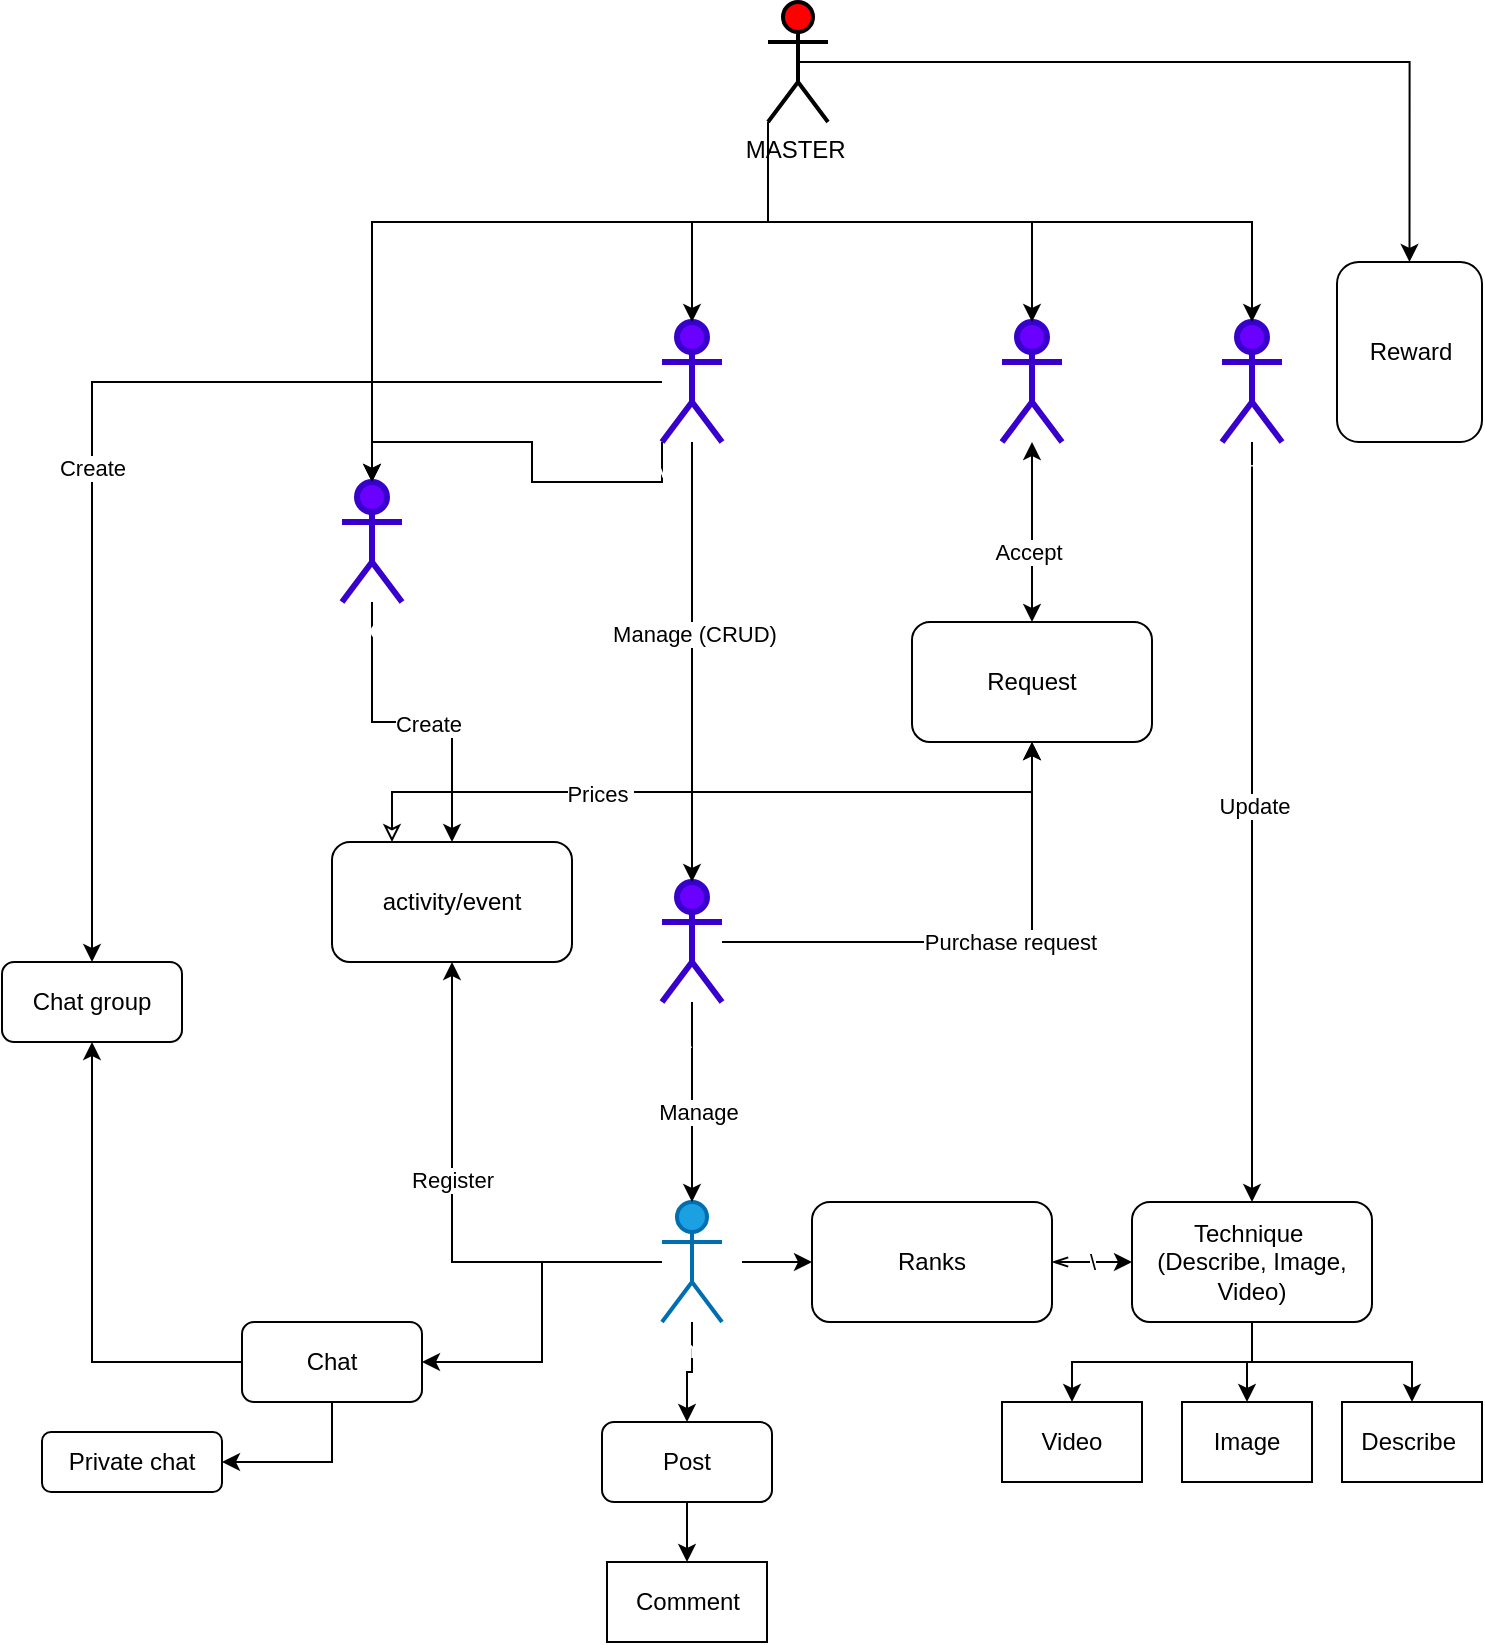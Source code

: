 <mxfile version="24.7.17">
  <diagram name="Page-1" id="5swjjxj_3Wt_qUozXZRy">
    <mxGraphModel dx="1884" dy="2" grid="1" gridSize="10" guides="1" tooltips="1" connect="1" arrows="1" fold="1" page="1" pageScale="1" pageWidth="850" pageHeight="1100" math="0" shadow="0">
      <root>
        <mxCell id="0" />
        <mxCell id="1" parent="0" />
        <mxCell id="I-rz6IewuSnhswJpcsk6-21" style="edgeStyle=orthogonalEdgeStyle;rounded=0;orthogonalLoop=1;jettySize=auto;html=1;entryX=0.5;entryY=1;entryDx=0;entryDy=0;" edge="1" parent="1" source="I-rz6IewuSnhswJpcsk6-1" target="I-rz6IewuSnhswJpcsk6-8">
          <mxGeometry relative="1" as="geometry" />
        </mxCell>
        <mxCell id="I-rz6IewuSnhswJpcsk6-67" value="Register" style="edgeLabel;html=1;align=center;verticalAlign=middle;resizable=0;points=[];" vertex="1" connectable="0" parent="I-rz6IewuSnhswJpcsk6-21">
          <mxGeometry x="0.15" relative="1" as="geometry">
            <mxPoint as="offset" />
          </mxGeometry>
        </mxCell>
        <mxCell id="I-rz6IewuSnhswJpcsk6-22" style="edgeStyle=orthogonalEdgeStyle;rounded=0;orthogonalLoop=1;jettySize=auto;html=1;entryX=0.5;entryY=0;entryDx=0;entryDy=0;" edge="1" parent="1" source="I-rz6IewuSnhswJpcsk6-1" target="I-rz6IewuSnhswJpcsk6-7">
          <mxGeometry relative="1" as="geometry" />
        </mxCell>
        <mxCell id="I-rz6IewuSnhswJpcsk6-23" style="edgeStyle=orthogonalEdgeStyle;rounded=0;orthogonalLoop=1;jettySize=auto;html=1;entryX=0;entryY=0.5;entryDx=0;entryDy=0;" edge="1" parent="1" target="I-rz6IewuSnhswJpcsk6-13">
          <mxGeometry relative="1" as="geometry">
            <mxPoint x="430" y="1820" as="sourcePoint" />
          </mxGeometry>
        </mxCell>
        <mxCell id="I-rz6IewuSnhswJpcsk6-1" value="Member" style="shape=umlActor;verticalLabelPosition=bottom;verticalAlign=top;html=1;outlineConnect=0;strokeWidth=2;fillColor=#1ba1e2;fontColor=#ffffff;strokeColor=#006EAF;" vertex="1" parent="1">
          <mxGeometry x="390" y="1790" width="30" height="60" as="geometry" />
        </mxCell>
        <mxCell id="I-rz6IewuSnhswJpcsk6-36" style="edgeStyle=orthogonalEdgeStyle;rounded=0;orthogonalLoop=1;jettySize=auto;html=1;exitX=0;exitY=0.5;exitDx=0;exitDy=0;" edge="1" parent="1" source="I-rz6IewuSnhswJpcsk6-6" target="I-rz6IewuSnhswJpcsk6-15">
          <mxGeometry relative="1" as="geometry" />
        </mxCell>
        <mxCell id="I-rz6IewuSnhswJpcsk6-37" style="edgeStyle=orthogonalEdgeStyle;rounded=0;orthogonalLoop=1;jettySize=auto;html=1;exitX=0.5;exitY=1;exitDx=0;exitDy=0;entryX=1;entryY=0.5;entryDx=0;entryDy=0;" edge="1" parent="1" source="I-rz6IewuSnhswJpcsk6-6" target="I-rz6IewuSnhswJpcsk6-16">
          <mxGeometry relative="1" as="geometry" />
        </mxCell>
        <mxCell id="I-rz6IewuSnhswJpcsk6-6" value="Chat" style="rounded=1;whiteSpace=wrap;html=1;gradientColor=none;glass=0;shadow=0;" vertex="1" parent="1">
          <mxGeometry x="180" y="1850" width="90" height="40" as="geometry" />
        </mxCell>
        <mxCell id="I-rz6IewuSnhswJpcsk6-101" style="edgeStyle=orthogonalEdgeStyle;rounded=0;orthogonalLoop=1;jettySize=auto;html=1;exitX=0.5;exitY=1;exitDx=0;exitDy=0;" edge="1" parent="1" source="I-rz6IewuSnhswJpcsk6-7" target="I-rz6IewuSnhswJpcsk6-86">
          <mxGeometry relative="1" as="geometry" />
        </mxCell>
        <mxCell id="I-rz6IewuSnhswJpcsk6-7" value="Post" style="rounded=1;whiteSpace=wrap;html=1;" vertex="1" parent="1">
          <mxGeometry x="360" y="1900" width="85" height="40" as="geometry" />
        </mxCell>
        <mxCell id="I-rz6IewuSnhswJpcsk6-74" style="edgeStyle=orthogonalEdgeStyle;rounded=0;orthogonalLoop=1;jettySize=auto;html=1;startArrow=classic;startFill=0;exitX=0.25;exitY=0;exitDx=0;exitDy=0;" edge="1" parent="1" source="I-rz6IewuSnhswJpcsk6-8" target="I-rz6IewuSnhswJpcsk6-32">
          <mxGeometry relative="1" as="geometry" />
        </mxCell>
        <mxCell id="I-rz6IewuSnhswJpcsk6-75" value="Prices&amp;nbsp;" style="edgeLabel;html=1;align=center;verticalAlign=middle;resizable=0;points=[];" vertex="1" connectable="0" parent="I-rz6IewuSnhswJpcsk6-74">
          <mxGeometry x="-0.306" y="-1" relative="1" as="geometry">
            <mxPoint as="offset" />
          </mxGeometry>
        </mxCell>
        <mxCell id="I-rz6IewuSnhswJpcsk6-8" value="activity/event" style="rounded=1;whiteSpace=wrap;html=1;" vertex="1" parent="1">
          <mxGeometry x="225" y="1610" width="120" height="60" as="geometry" />
        </mxCell>
        <mxCell id="I-rz6IewuSnhswJpcsk6-24" value="\" style="edgeStyle=orthogonalEdgeStyle;rounded=0;orthogonalLoop=1;jettySize=auto;html=1;exitX=1;exitY=0.5;exitDx=0;exitDy=0;endArrow=classic;endFill=1;startArrow=openThin;startFill=0;" edge="1" parent="1" source="I-rz6IewuSnhswJpcsk6-13" target="I-rz6IewuSnhswJpcsk6-40">
          <mxGeometry relative="1" as="geometry">
            <mxPoint x="920" y="1870" as="targetPoint" />
          </mxGeometry>
        </mxCell>
        <mxCell id="I-rz6IewuSnhswJpcsk6-13" value="Ranks" style="rounded=1;whiteSpace=wrap;html=1;" vertex="1" parent="1">
          <mxGeometry x="465" y="1790" width="120" height="60" as="geometry" />
        </mxCell>
        <mxCell id="I-rz6IewuSnhswJpcsk6-15" value="Chat group" style="rounded=1;whiteSpace=wrap;html=1;" vertex="1" parent="1">
          <mxGeometry x="60" y="1670" width="90" height="40" as="geometry" />
        </mxCell>
        <mxCell id="I-rz6IewuSnhswJpcsk6-16" value="Private chat" style="rounded=1;whiteSpace=wrap;html=1;" vertex="1" parent="1">
          <mxGeometry x="80" y="1905" width="90" height="30" as="geometry" />
        </mxCell>
        <mxCell id="I-rz6IewuSnhswJpcsk6-18" style="edgeStyle=orthogonalEdgeStyle;rounded=0;orthogonalLoop=1;jettySize=auto;html=1;entryX=1;entryY=0.5;entryDx=0;entryDy=0;" edge="1" parent="1" source="I-rz6IewuSnhswJpcsk6-1" target="I-rz6IewuSnhswJpcsk6-6">
          <mxGeometry relative="1" as="geometry">
            <mxPoint x="390" y="1870" as="sourcePoint" />
          </mxGeometry>
        </mxCell>
        <mxCell id="I-rz6IewuSnhswJpcsk6-38" style="edgeStyle=orthogonalEdgeStyle;rounded=0;orthogonalLoop=1;jettySize=auto;html=1;" edge="1" parent="1" source="I-rz6IewuSnhswJpcsk6-26" target="I-rz6IewuSnhswJpcsk6-1">
          <mxGeometry relative="1" as="geometry" />
        </mxCell>
        <mxCell id="I-rz6IewuSnhswJpcsk6-69" value="Manage" style="edgeLabel;html=1;align=center;verticalAlign=middle;resizable=0;points=[];" vertex="1" connectable="0" parent="I-rz6IewuSnhswJpcsk6-38">
          <mxGeometry x="0.097" y="3" relative="1" as="geometry">
            <mxPoint as="offset" />
          </mxGeometry>
        </mxCell>
        <mxCell id="I-rz6IewuSnhswJpcsk6-42" style="edgeStyle=orthogonalEdgeStyle;rounded=0;orthogonalLoop=1;jettySize=auto;html=1;" edge="1" parent="1" source="I-rz6IewuSnhswJpcsk6-26" target="I-rz6IewuSnhswJpcsk6-32">
          <mxGeometry relative="1" as="geometry" />
        </mxCell>
        <mxCell id="I-rz6IewuSnhswJpcsk6-70" value="Purchase request" style="edgeLabel;html=1;align=center;verticalAlign=middle;resizable=0;points=[];" vertex="1" connectable="0" parent="I-rz6IewuSnhswJpcsk6-42">
          <mxGeometry x="0.129" relative="1" as="geometry">
            <mxPoint as="offset" />
          </mxGeometry>
        </mxCell>
        <mxCell id="I-rz6IewuSnhswJpcsk6-26" value="CACH" style="shape=umlActor;verticalLabelPosition=bottom;verticalAlign=top;html=1;outlineConnect=0;strokeWidth=3;fontSize=18;fontColor=#ffffff;fillColor=#6a00ff;strokeColor=#3700CC;" vertex="1" parent="1">
          <mxGeometry x="390" y="1630" width="30" height="60" as="geometry" />
        </mxCell>
        <mxCell id="I-rz6IewuSnhswJpcsk6-32" value="Request" style="rounded=1;whiteSpace=wrap;html=1;" vertex="1" parent="1">
          <mxGeometry x="515" y="1500" width="120" height="60" as="geometry" />
        </mxCell>
        <mxCell id="I-rz6IewuSnhswJpcsk6-94" style="edgeStyle=orthogonalEdgeStyle;rounded=0;orthogonalLoop=1;jettySize=auto;html=1;exitX=0.5;exitY=1;exitDx=0;exitDy=0;entryX=0.5;entryY=0;entryDx=0;entryDy=0;" edge="1" parent="1" source="I-rz6IewuSnhswJpcsk6-40" target="I-rz6IewuSnhswJpcsk6-90">
          <mxGeometry relative="1" as="geometry" />
        </mxCell>
        <mxCell id="I-rz6IewuSnhswJpcsk6-95" style="edgeStyle=orthogonalEdgeStyle;rounded=0;orthogonalLoop=1;jettySize=auto;html=1;exitX=0.5;exitY=1;exitDx=0;exitDy=0;entryX=0.5;entryY=0;entryDx=0;entryDy=0;" edge="1" parent="1" source="I-rz6IewuSnhswJpcsk6-40" target="I-rz6IewuSnhswJpcsk6-92">
          <mxGeometry relative="1" as="geometry" />
        </mxCell>
        <mxCell id="I-rz6IewuSnhswJpcsk6-96" style="edgeStyle=orthogonalEdgeStyle;rounded=0;orthogonalLoop=1;jettySize=auto;html=1;exitX=0.5;exitY=1;exitDx=0;exitDy=0;entryX=0.5;entryY=0;entryDx=0;entryDy=0;" edge="1" parent="1" source="I-rz6IewuSnhswJpcsk6-40" target="I-rz6IewuSnhswJpcsk6-93">
          <mxGeometry relative="1" as="geometry" />
        </mxCell>
        <mxCell id="I-rz6IewuSnhswJpcsk6-40" value="Technique&amp;nbsp;&lt;div&gt;(Describe, Image, Video)&lt;/div&gt;" style="rounded=1;whiteSpace=wrap;html=1;" vertex="1" parent="1">
          <mxGeometry x="625" y="1790" width="120" height="60" as="geometry" />
        </mxCell>
        <mxCell id="I-rz6IewuSnhswJpcsk6-63" style="edgeStyle=orthogonalEdgeStyle;rounded=0;orthogonalLoop=1;jettySize=auto;html=1;" edge="1" parent="1" source="I-rz6IewuSnhswJpcsk6-43" target="I-rz6IewuSnhswJpcsk6-40">
          <mxGeometry relative="1" as="geometry" />
        </mxCell>
        <mxCell id="I-rz6IewuSnhswJpcsk6-72" value="Update" style="edgeLabel;html=1;align=center;verticalAlign=middle;resizable=0;points=[];" vertex="1" connectable="0" parent="I-rz6IewuSnhswJpcsk6-63">
          <mxGeometry x="-0.041" y="1" relative="1" as="geometry">
            <mxPoint as="offset" />
          </mxGeometry>
        </mxCell>
        <mxCell id="I-rz6IewuSnhswJpcsk6-43" value="Admin 3" style="shape=umlActor;verticalLabelPosition=bottom;verticalAlign=top;html=1;outlineConnect=0;fillColor=#6a00ff;strokeColor=#3700CC;fontColor=#ffffff;strokeWidth=3;" vertex="1" parent="1">
          <mxGeometry x="670" y="1350" width="30" height="60" as="geometry" />
        </mxCell>
        <mxCell id="I-rz6IewuSnhswJpcsk6-80" style="edgeStyle=orthogonalEdgeStyle;rounded=0;orthogonalLoop=1;jettySize=auto;html=1;" edge="1" parent="1" source="I-rz6IewuSnhswJpcsk6-45" target="I-rz6IewuSnhswJpcsk6-15">
          <mxGeometry relative="1" as="geometry" />
        </mxCell>
        <mxCell id="I-rz6IewuSnhswJpcsk6-81" value="Create" style="edgeLabel;html=1;align=center;verticalAlign=middle;resizable=0;points=[];" vertex="1" connectable="0" parent="I-rz6IewuSnhswJpcsk6-80">
          <mxGeometry x="0.14" relative="1" as="geometry">
            <mxPoint as="offset" />
          </mxGeometry>
        </mxCell>
        <mxCell id="I-rz6IewuSnhswJpcsk6-108" style="edgeStyle=orthogonalEdgeStyle;rounded=0;orthogonalLoop=1;jettySize=auto;html=1;exitX=0;exitY=1;exitDx=0;exitDy=0;exitPerimeter=0;" edge="1" parent="1" source="I-rz6IewuSnhswJpcsk6-45" target="I-rz6IewuSnhswJpcsk6-47">
          <mxGeometry relative="1" as="geometry" />
        </mxCell>
        <mxCell id="I-rz6IewuSnhswJpcsk6-45" value="Admin 1" style="shape=umlActor;verticalLabelPosition=bottom;verticalAlign=top;html=1;outlineConnect=0;fillColor=#6a00ff;strokeColor=#3700CC;fontColor=#ffffff;strokeWidth=3;" vertex="1" parent="1">
          <mxGeometry x="390" y="1350" width="30" height="60" as="geometry" />
        </mxCell>
        <mxCell id="I-rz6IewuSnhswJpcsk6-46" value="Admin 2" style="shape=umlActor;verticalLabelPosition=bottom;verticalAlign=top;html=1;outlineConnect=0;fillColor=#6a00ff;strokeColor=#3700CC;fontColor=#ffffff;strokeWidth=3;" vertex="1" parent="1">
          <mxGeometry x="560" y="1350" width="30" height="60" as="geometry" />
        </mxCell>
        <mxCell id="I-rz6IewuSnhswJpcsk6-61" style="edgeStyle=orthogonalEdgeStyle;rounded=0;orthogonalLoop=1;jettySize=auto;html=1;" edge="1" parent="1" source="I-rz6IewuSnhswJpcsk6-47" target="I-rz6IewuSnhswJpcsk6-8">
          <mxGeometry relative="1" as="geometry" />
        </mxCell>
        <mxCell id="I-rz6IewuSnhswJpcsk6-66" value="Create" style="edgeLabel;html=1;align=center;verticalAlign=middle;resizable=0;points=[];" vertex="1" connectable="0" parent="I-rz6IewuSnhswJpcsk6-61">
          <mxGeometry x="0.092" y="-1" relative="1" as="geometry">
            <mxPoint as="offset" />
          </mxGeometry>
        </mxCell>
        <mxCell id="I-rz6IewuSnhswJpcsk6-47" value="Mod" style="shape=umlActor;verticalLabelPosition=bottom;verticalAlign=top;html=1;outlineConnect=0;fillColor=#6a00ff;fontColor=#ffffff;strokeColor=#3700CC;strokeWidth=3;" vertex="1" parent="1">
          <mxGeometry x="230" y="1430" width="30" height="60" as="geometry" />
        </mxCell>
        <mxCell id="I-rz6IewuSnhswJpcsk6-54" value="" style="endArrow=classic;startArrow=classic;html=1;rounded=0;" edge="1" parent="1" source="I-rz6IewuSnhswJpcsk6-32" target="I-rz6IewuSnhswJpcsk6-46">
          <mxGeometry width="50" height="50" relative="1" as="geometry">
            <mxPoint x="680" y="1570" as="sourcePoint" />
            <mxPoint x="730" y="1520" as="targetPoint" />
          </mxGeometry>
        </mxCell>
        <mxCell id="I-rz6IewuSnhswJpcsk6-71" value="Accept" style="edgeLabel;html=1;align=center;verticalAlign=middle;resizable=0;points=[];" vertex="1" connectable="0" parent="I-rz6IewuSnhswJpcsk6-54">
          <mxGeometry x="-0.218" y="2" relative="1" as="geometry">
            <mxPoint as="offset" />
          </mxGeometry>
        </mxCell>
        <mxCell id="I-rz6IewuSnhswJpcsk6-55" value="" style="endArrow=classic;html=1;rounded=0;" edge="1" parent="1" source="I-rz6IewuSnhswJpcsk6-45" target="I-rz6IewuSnhswJpcsk6-26">
          <mxGeometry width="50" height="50" relative="1" as="geometry">
            <mxPoint x="680" y="1570" as="sourcePoint" />
            <mxPoint x="730" y="1520" as="targetPoint" />
          </mxGeometry>
        </mxCell>
        <mxCell id="I-rz6IewuSnhswJpcsk6-68" value="Manage (CRUD)" style="edgeLabel;html=1;align=center;verticalAlign=middle;resizable=0;points=[];" vertex="1" connectable="0" parent="I-rz6IewuSnhswJpcsk6-55">
          <mxGeometry x="-0.126" y="1" relative="1" as="geometry">
            <mxPoint as="offset" />
          </mxGeometry>
        </mxCell>
        <mxCell id="I-rz6IewuSnhswJpcsk6-86" value="Comment" style="rounded=0;whiteSpace=wrap;html=1;" vertex="1" parent="1">
          <mxGeometry x="362.5" y="1970" width="80" height="40" as="geometry" />
        </mxCell>
        <mxCell id="I-rz6IewuSnhswJpcsk6-90" value="Video" style="rounded=0;whiteSpace=wrap;html=1;" vertex="1" parent="1">
          <mxGeometry x="560" y="1890" width="70" height="40" as="geometry" />
        </mxCell>
        <mxCell id="I-rz6IewuSnhswJpcsk6-92" value="Image" style="rounded=0;whiteSpace=wrap;html=1;" vertex="1" parent="1">
          <mxGeometry x="650" y="1890" width="65" height="40" as="geometry" />
        </mxCell>
        <mxCell id="I-rz6IewuSnhswJpcsk6-93" value="Describe&amp;nbsp;" style="rounded=0;whiteSpace=wrap;html=1;" vertex="1" parent="1">
          <mxGeometry x="730" y="1890" width="70" height="40" as="geometry" />
        </mxCell>
        <mxCell id="I-rz6IewuSnhswJpcsk6-104" style="edgeStyle=orthogonalEdgeStyle;rounded=0;orthogonalLoop=1;jettySize=auto;html=1;exitX=0;exitY=1;exitDx=0;exitDy=0;exitPerimeter=0;" edge="1" parent="1" source="I-rz6IewuSnhswJpcsk6-102" target="I-rz6IewuSnhswJpcsk6-46">
          <mxGeometry relative="1" as="geometry" />
        </mxCell>
        <mxCell id="I-rz6IewuSnhswJpcsk6-105" style="edgeStyle=orthogonalEdgeStyle;rounded=0;orthogonalLoop=1;jettySize=auto;html=1;exitX=0;exitY=1;exitDx=0;exitDy=0;exitPerimeter=0;" edge="1" parent="1" source="I-rz6IewuSnhswJpcsk6-102" target="I-rz6IewuSnhswJpcsk6-43">
          <mxGeometry relative="1" as="geometry" />
        </mxCell>
        <mxCell id="I-rz6IewuSnhswJpcsk6-111" style="edgeStyle=orthogonalEdgeStyle;rounded=0;orthogonalLoop=1;jettySize=auto;html=1;exitX=0.5;exitY=0.5;exitDx=0;exitDy=0;exitPerimeter=0;entryX=0.5;entryY=0;entryDx=0;entryDy=0;" edge="1" parent="1" source="I-rz6IewuSnhswJpcsk6-102" target="I-rz6IewuSnhswJpcsk6-110">
          <mxGeometry relative="1" as="geometry" />
        </mxCell>
        <mxCell id="I-rz6IewuSnhswJpcsk6-102" value="MASTER&amp;nbsp;" style="shape=umlActor;verticalLabelPosition=bottom;verticalAlign=top;html=1;outlineConnect=0;strokeWidth=2;fillColor=#FF0000;" vertex="1" parent="1">
          <mxGeometry x="443" y="1190" width="30" height="60" as="geometry" />
        </mxCell>
        <mxCell id="I-rz6IewuSnhswJpcsk6-103" style="edgeStyle=orthogonalEdgeStyle;rounded=0;orthogonalLoop=1;jettySize=auto;html=1;exitX=0;exitY=1;exitDx=0;exitDy=0;exitPerimeter=0;entryX=0.5;entryY=0;entryDx=0;entryDy=0;entryPerimeter=0;" edge="1" parent="1" source="I-rz6IewuSnhswJpcsk6-102" target="I-rz6IewuSnhswJpcsk6-45">
          <mxGeometry relative="1" as="geometry" />
        </mxCell>
        <mxCell id="I-rz6IewuSnhswJpcsk6-106" style="edgeStyle=orthogonalEdgeStyle;rounded=0;orthogonalLoop=1;jettySize=auto;html=1;exitX=0;exitY=1;exitDx=0;exitDy=0;exitPerimeter=0;entryX=0.5;entryY=0;entryDx=0;entryDy=0;entryPerimeter=0;" edge="1" parent="1" source="I-rz6IewuSnhswJpcsk6-102" target="I-rz6IewuSnhswJpcsk6-47">
          <mxGeometry relative="1" as="geometry">
            <Array as="points">
              <mxPoint x="443" y="1300" />
              <mxPoint x="245" y="1300" />
            </Array>
          </mxGeometry>
        </mxCell>
        <mxCell id="I-rz6IewuSnhswJpcsk6-110" value="Reward" style="rounded=1;whiteSpace=wrap;html=1;" vertex="1" parent="1">
          <mxGeometry x="727.5" y="1320" width="72.5" height="90" as="geometry" />
        </mxCell>
      </root>
    </mxGraphModel>
  </diagram>
</mxfile>

